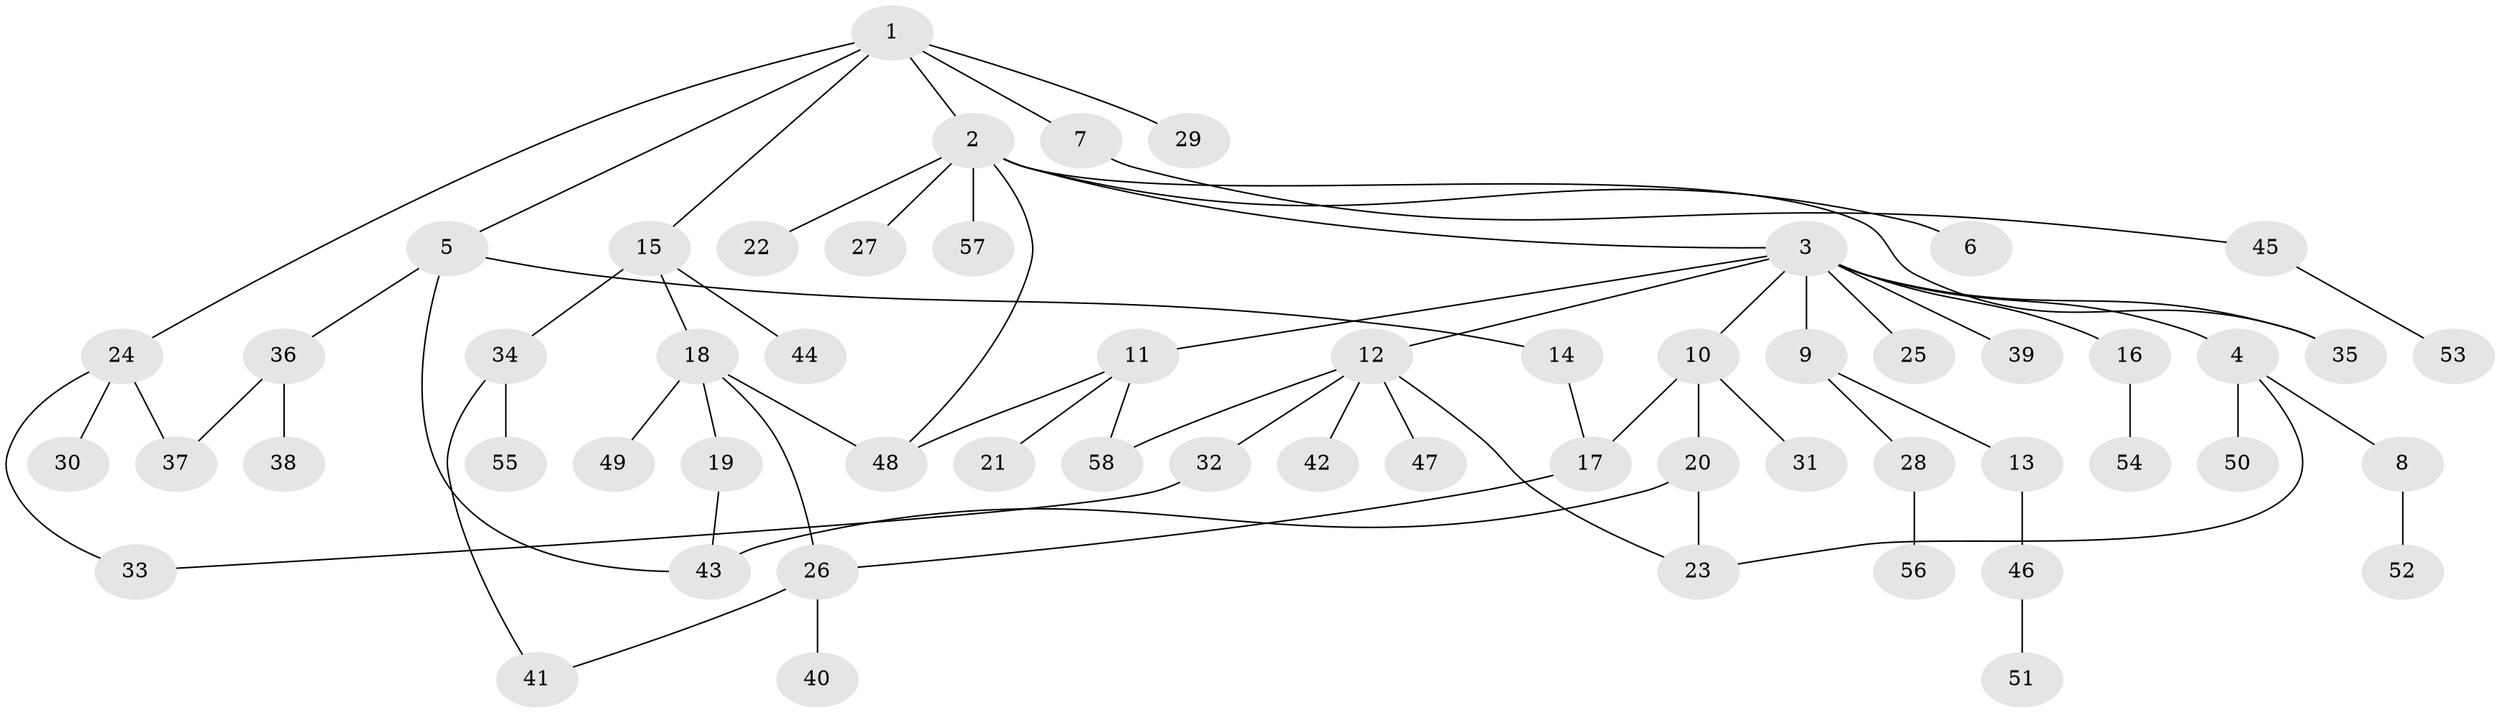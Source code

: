// Generated by graph-tools (version 1.1) at 2025/01/03/09/25 03:01:04]
// undirected, 58 vertices, 70 edges
graph export_dot {
graph [start="1"]
  node [color=gray90,style=filled];
  1;
  2;
  3;
  4;
  5;
  6;
  7;
  8;
  9;
  10;
  11;
  12;
  13;
  14;
  15;
  16;
  17;
  18;
  19;
  20;
  21;
  22;
  23;
  24;
  25;
  26;
  27;
  28;
  29;
  30;
  31;
  32;
  33;
  34;
  35;
  36;
  37;
  38;
  39;
  40;
  41;
  42;
  43;
  44;
  45;
  46;
  47;
  48;
  49;
  50;
  51;
  52;
  53;
  54;
  55;
  56;
  57;
  58;
  1 -- 2;
  1 -- 5;
  1 -- 7;
  1 -- 15;
  1 -- 24;
  1 -- 29;
  2 -- 3;
  2 -- 6;
  2 -- 22;
  2 -- 27;
  2 -- 35;
  2 -- 57;
  2 -- 48;
  3 -- 4;
  3 -- 9;
  3 -- 10;
  3 -- 11;
  3 -- 12;
  3 -- 16;
  3 -- 25;
  3 -- 39;
  3 -- 35;
  4 -- 8;
  4 -- 50;
  4 -- 23;
  5 -- 14;
  5 -- 36;
  5 -- 43;
  7 -- 45;
  8 -- 52;
  9 -- 13;
  9 -- 28;
  10 -- 20;
  10 -- 31;
  10 -- 17;
  11 -- 21;
  11 -- 58;
  11 -- 48;
  12 -- 32;
  12 -- 42;
  12 -- 47;
  12 -- 23;
  12 -- 58;
  13 -- 46;
  14 -- 17;
  15 -- 18;
  15 -- 34;
  15 -- 44;
  16 -- 54;
  17 -- 26;
  18 -- 19;
  18 -- 26;
  18 -- 48;
  18 -- 49;
  19 -- 43;
  20 -- 23;
  20 -- 43;
  24 -- 30;
  24 -- 33;
  24 -- 37;
  26 -- 40;
  26 -- 41;
  28 -- 56;
  32 -- 33;
  34 -- 55;
  34 -- 41;
  36 -- 37;
  36 -- 38;
  45 -- 53;
  46 -- 51;
}
